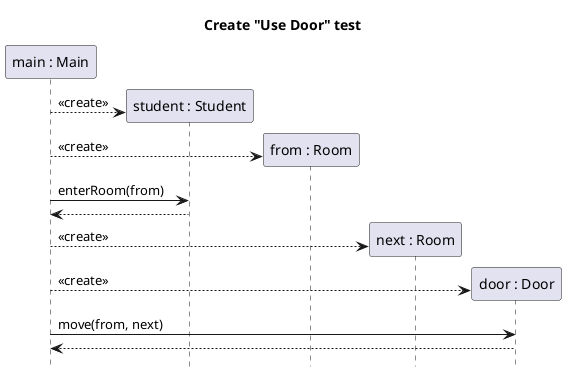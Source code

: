 @startuml door-use-create
title Create "Use Door" test
hide footbox
participant "main : Main" as main
participant "student : Student" as student
participant "from : Room" as from
participant "next : Room" as next
participant "door : Door" as door

create student
main --> student: <<create>>
create from
main --> from: <<create>>
main -> student: enterRoom(from)
main <-- student:
create next
main --> next: <<create>>
create door
main --> door: <<create>>
main -> door: move(from, next)
main <-- door:

@enduml